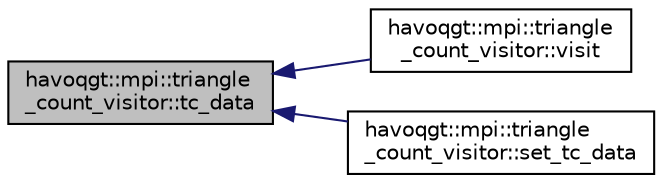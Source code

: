 digraph "havoqgt::mpi::triangle_count_visitor::tc_data"
{
  edge [fontname="Helvetica",fontsize="10",labelfontname="Helvetica",labelfontsize="10"];
  node [fontname="Helvetica",fontsize="10",shape=record];
  rankdir="LR";
  Node1 [label="havoqgt::mpi::triangle\l_count_visitor::tc_data",height=0.2,width=0.4,color="black", fillcolor="grey75", style="filled", fontcolor="black"];
  Node1 -> Node2 [dir="back",color="midnightblue",fontsize="10",style="solid",fontname="Helvetica"];
  Node2 [label="havoqgt::mpi::triangle\l_count_visitor::visit",height=0.2,width=0.4,color="black", fillcolor="white", style="filled",URL="$classhavoqgt_1_1mpi_1_1triangle__count__visitor.html#afd4be37a4645f1a22da727a9202ea811"];
  Node1 -> Node3 [dir="back",color="midnightblue",fontsize="10",style="solid",fontname="Helvetica"];
  Node3 [label="havoqgt::mpi::triangle\l_count_visitor::set_tc_data",height=0.2,width=0.4,color="black", fillcolor="white", style="filled",URL="$classhavoqgt_1_1mpi_1_1triangle__count__visitor.html#af003fa867015f51b2c4ec8beb569f950"];
}
